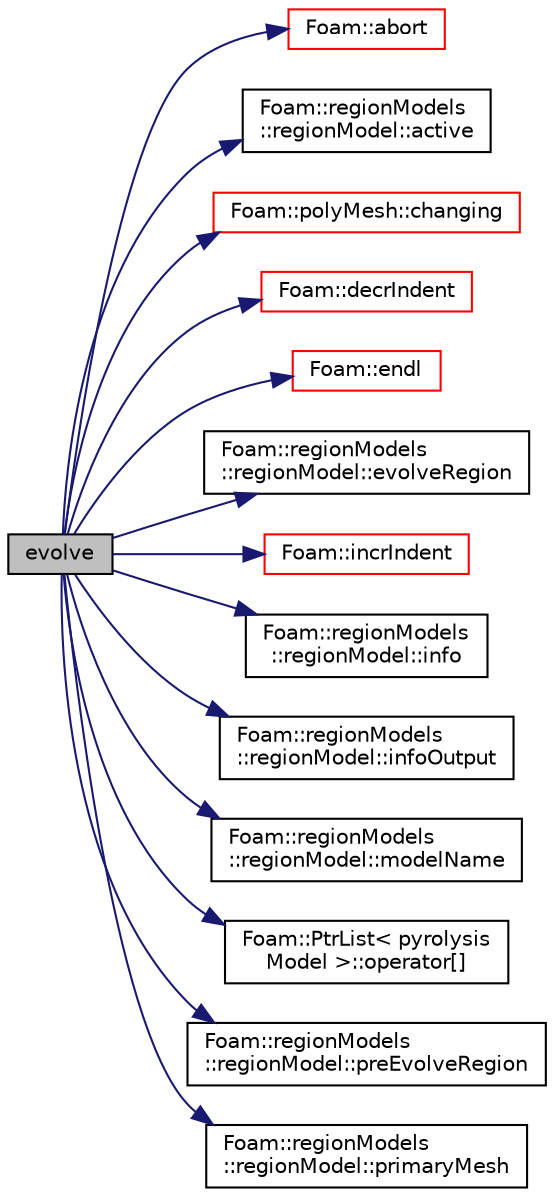 digraph "evolve"
{
  bgcolor="transparent";
  edge [fontname="Helvetica",fontsize="10",labelfontname="Helvetica",labelfontsize="10"];
  node [fontname="Helvetica",fontsize="10",shape=record];
  rankdir="LR";
  Node1 [label="evolve",height=0.2,width=0.4,color="black", fillcolor="grey75", style="filled", fontcolor="black"];
  Node1 -> Node2 [color="midnightblue",fontsize="10",style="solid",fontname="Helvetica"];
  Node2 [label="Foam::abort",height=0.2,width=0.4,color="red",URL="$a10974.html#a447107a607d03e417307c203fa5fb44b"];
  Node1 -> Node3 [color="midnightblue",fontsize="10",style="solid",fontname="Helvetica"];
  Node3 [label="Foam::regionModels\l::regionModel::active",height=0.2,width=0.4,color="black",URL="$a02180.html#ad8ea63c7079fa19ccd237449b6d4f150",tooltip="Return the active flag. "];
  Node1 -> Node4 [color="midnightblue",fontsize="10",style="solid",fontname="Helvetica"];
  Node4 [label="Foam::polyMesh::changing",height=0.2,width=0.4,color="red",URL="$a01955.html#a1585dc06b64657eac31abd0e385b0e2c",tooltip="Is mesh changing (topology changing and/or moving) "];
  Node1 -> Node5 [color="midnightblue",fontsize="10",style="solid",fontname="Helvetica"];
  Node5 [label="Foam::decrIndent",height=0.2,width=0.4,color="red",URL="$a10974.html#a1c3a44e035fae1cd9d5a4a60a7e1c32b",tooltip="Decrement the indent level. "];
  Node1 -> Node6 [color="midnightblue",fontsize="10",style="solid",fontname="Helvetica"];
  Node6 [label="Foam::endl",height=0.2,width=0.4,color="red",URL="$a10974.html#a2db8fe02a0d3909e9351bb4275b23ce4",tooltip="Add newline and flush stream. "];
  Node1 -> Node7 [color="midnightblue",fontsize="10",style="solid",fontname="Helvetica"];
  Node7 [label="Foam::regionModels\l::regionModel::evolveRegion",height=0.2,width=0.4,color="black",URL="$a02180.html#afde8f52457f90e83a4eaf49755c19ec9",tooltip="Evolve the region. "];
  Node1 -> Node8 [color="midnightblue",fontsize="10",style="solid",fontname="Helvetica"];
  Node8 [label="Foam::incrIndent",height=0.2,width=0.4,color="red",URL="$a10974.html#a5baff2b2334a238271b33f039e5dde5c",tooltip="Increment the indent level. "];
  Node1 -> Node9 [color="midnightblue",fontsize="10",style="solid",fontname="Helvetica"];
  Node9 [label="Foam::regionModels\l::regionModel::info",height=0.2,width=0.4,color="black",URL="$a02180.html#ac1b66fe77173de9e5e8542b2823d6071",tooltip="Provide some feedback. "];
  Node1 -> Node10 [color="midnightblue",fontsize="10",style="solid",fontname="Helvetica"];
  Node10 [label="Foam::regionModels\l::regionModel::infoOutput",height=0.2,width=0.4,color="black",URL="$a02180.html#a2cad9248d427c896fe05b1ce9e7244f1",tooltip="Return the information flag. "];
  Node1 -> Node11 [color="midnightblue",fontsize="10",style="solid",fontname="Helvetica"];
  Node11 [label="Foam::regionModels\l::regionModel::modelName",height=0.2,width=0.4,color="black",URL="$a02180.html#a3ad472647ea425c4ede26aa8e33e228b",tooltip="Return the model name. "];
  Node1 -> Node12 [color="midnightblue",fontsize="10",style="solid",fontname="Helvetica"];
  Node12 [label="Foam::PtrList\< pyrolysis\lModel \>::operator[]",height=0.2,width=0.4,color="black",URL="$a02072.html#af15a484723b2f04f96702bd3b5fe2572",tooltip="Return element const reference. "];
  Node1 -> Node13 [color="midnightblue",fontsize="10",style="solid",fontname="Helvetica"];
  Node13 [label="Foam::regionModels\l::regionModel::preEvolveRegion",height=0.2,width=0.4,color="black",URL="$a02180.html#a97f68fddfa332c08747b539aa08b04f0",tooltip="Pre-evolve region. "];
  Node1 -> Node14 [color="midnightblue",fontsize="10",style="solid",fontname="Helvetica"];
  Node14 [label="Foam::regionModels\l::regionModel::primaryMesh",height=0.2,width=0.4,color="black",URL="$a02180.html#a3f74d6f26fb409562d28d2365d1bbf12",tooltip="Return the reference to the primary mesh database. "];
}
